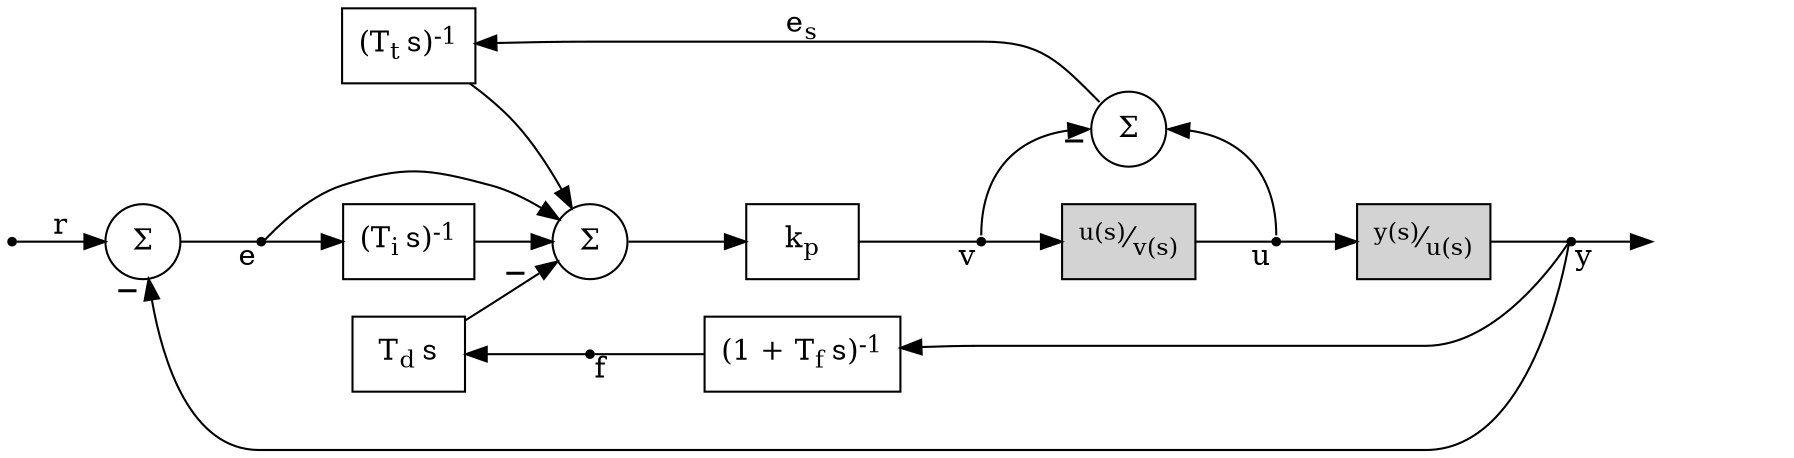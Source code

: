 digraph g {

    rankdir=LR;
    style=invis;

    subgraph cluster_0 {
        e     [shape=point];
        Ti    [shape=box,    label=<(T<SUB>i</SUB>&thinsp;s)<SUP>-1</SUP>>];
        sum_e [shape=circle, label=<&#931;>];
    }

    actuator [shape=box,    label=<<SUP>u(s)</SUP>&frasl;<SUB>v(s)</SUB>>, style=filled];
    f        [shape=point];
    kp       [shape=box,    label=<k<SUB>p</SUB>>];
    output   [shape=none,   style=invis];
    process  [shape=box,    label=<<SUP>y(s)</SUP>&frasl;<SUB>u(s)</SUB>>, style=filled];
    r        [shape=point];
    sum_es   [shape=circle, label=<&#931;>];
    sum_kp   [shape=circle, label=<&#931;>];
    Td       [shape=box,    label=<T<SUB>d</SUB>&thinsp;s>];
    Tf       [shape=box,    label=<(1 + T<SUB>f</SUB>&thinsp;s)<SUP>-1</SUP>>];
    Tt       [shape=box,    label=<(T<SUB>t</SUB>&thinsp;s)<SUP>-1</SUP>>];
    u        [shape=point];
    v        [shape=point];
    y        [shape=point];

    actuator -> u        [arrowhead=none, headlabel=<u>, weight=10];
    e        -> sum_kp   [];
    e        -> Ti       [];
    f        -> Tf       [dir=back, arrowtail=none, taillabel=<f>];
    kp       -> v        [arrowhead=none, headlabel=<v>, weight=10];
    process  -> y        [weight=10, arrowhead=none];
    r        -> sum_e    [label=<r>];
    sum_e    -> e        [arrowhead=none, headlabel=<e>];
    sum_es   -> u        [dir=back, headport=n, tailport=e];
    sum_e    -> y        [dir=back, taillabel=<<B>&#8722;&thinsp;</B>>];
    sum_kp   -> kp       [weight=10];
    Td       -> f        [dir=back];
    Td       -> sum_kp   [headlabel=<<B>&#8722;&ensp;&ensp;</B>>];
    Tf       -> y        [dir=back];
    Ti       -> sum_kp   [];
    Tt       -> sum_es   [dir=back, label=<e<SUB>s</SUB>>, headport=nw];
    Tt       -> sum_kp   [];
    u        -> process  [weight=10];
    v        -> actuator [weight=10];
    v        -> sum_es   [headlabel=<<B>&#8722;</B>>, tailport=n, headport=w];
    y        -> output   [taillabel=<y>];

}
